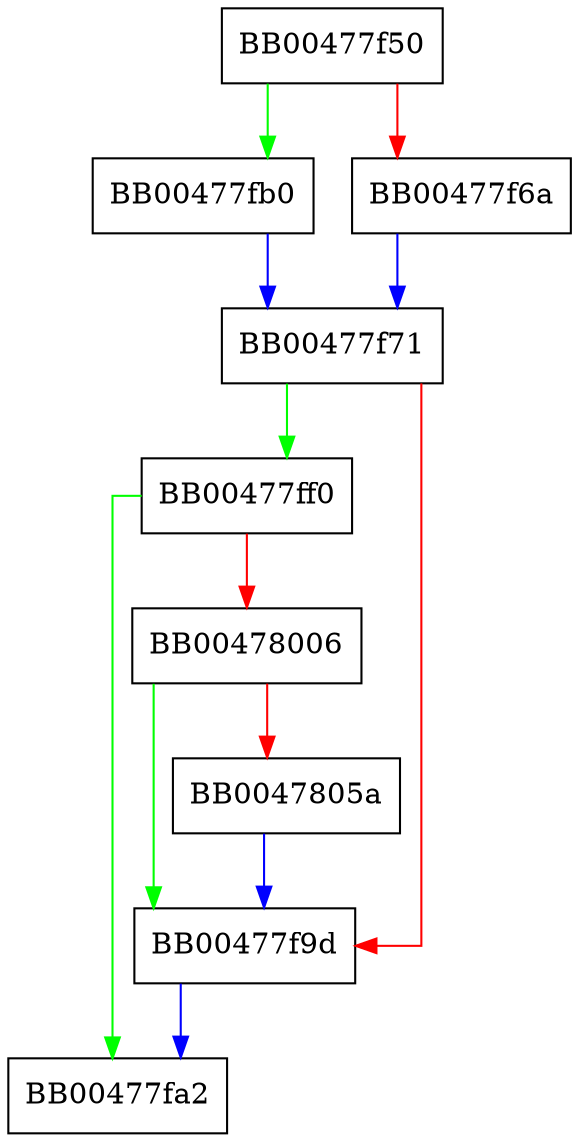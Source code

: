digraph dtls1_query_mtu {
  node [shape="box"];
  graph [splines=ortho];
  BB00477f50 -> BB00477fb0 [color="green"];
  BB00477f50 -> BB00477f6a [color="red"];
  BB00477f6a -> BB00477f71 [color="blue"];
  BB00477f71 -> BB00477ff0 [color="green"];
  BB00477f71 -> BB00477f9d [color="red"];
  BB00477f9d -> BB00477fa2 [color="blue"];
  BB00477fb0 -> BB00477f71 [color="blue"];
  BB00477ff0 -> BB00477fa2 [color="green"];
  BB00477ff0 -> BB00478006 [color="red"];
  BB00478006 -> BB00477f9d [color="green"];
  BB00478006 -> BB0047805a [color="red"];
  BB0047805a -> BB00477f9d [color="blue"];
}